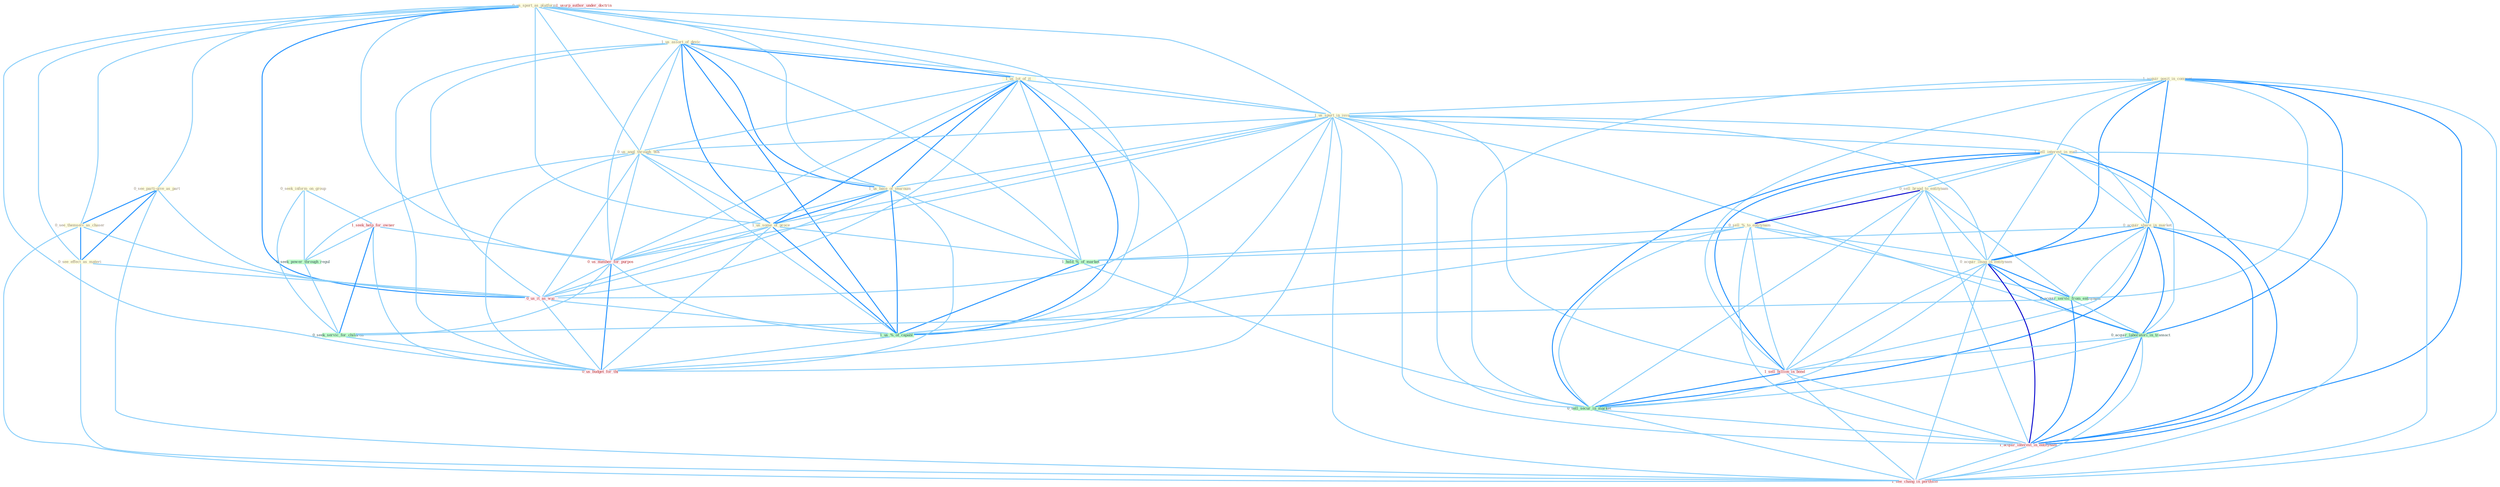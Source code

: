 Graph G{ 
    node
    [shape=polygon,style=filled,width=.5,height=.06,color="#BDFCC9",fixedsize=true,fontsize=4,
    fontcolor="#2f4f4f"];
    {node
    [color="#ffffe0", fontcolor="#8b7d6b"] "0_us_sport_as_platform " "0_see_parti-give_as_part " "1_us_assort_of_devic " "1_us_lot_of_it " "0_see_themselv_as_chaser " "0_see_effect_as_materi " "1_acquir_posit_in_compani " "0_seek_inform_on_group " "1_us_spurt_in_issu " "0_us_angl_through_'80s " "1_us_base_of_yearnum " "1_sell_interest_in_mall " "0_acquir_share_in_market " "0_sell_brand_to_entitynam " "1_us_some_of_proce " "0_sell_%_to_entitynam " "0_acquir_imag_in_entitynam "}
{node [color="#fff0f5", fontcolor="#b22222"] "1_seek_help_for_owner " "0_us_number_for_purpos " "1_sell_billion_in_bond " "0_us_it_as_wai " "1_usurp_author_under_doctrin " "1_acquir_interest_in_entitynam " "1_see_chang_in_portfolio " "0_us_budget_for_thi "}
edge [color="#B0E2FF"];

	"0_us_sport_as_platform " -- "0_see_parti-give_as_part " [w="1", color="#87cefa" ];
	"0_us_sport_as_platform " -- "1_us_assort_of_devic " [w="1", color="#87cefa" ];
	"0_us_sport_as_platform " -- "1_us_lot_of_it " [w="1", color="#87cefa" ];
	"0_us_sport_as_platform " -- "0_see_themselv_as_chaser " [w="1", color="#87cefa" ];
	"0_us_sport_as_platform " -- "0_see_effect_as_materi " [w="1", color="#87cefa" ];
	"0_us_sport_as_platform " -- "1_us_spurt_in_issu " [w="1", color="#87cefa" ];
	"0_us_sport_as_platform " -- "0_us_angl_through_'80s " [w="1", color="#87cefa" ];
	"0_us_sport_as_platform " -- "1_us_base_of_yearnum " [w="1", color="#87cefa" ];
	"0_us_sport_as_platform " -- "1_us_some_of_proce " [w="1", color="#87cefa" ];
	"0_us_sport_as_platform " -- "0_us_number_for_purpos " [w="1", color="#87cefa" ];
	"0_us_sport_as_platform " -- "0_us_it_as_wai " [w="2", color="#1e90ff" , len=0.8];
	"0_us_sport_as_platform " -- "1_us_%_of_capabl " [w="1", color="#87cefa" ];
	"0_us_sport_as_platform " -- "0_us_budget_for_thi " [w="1", color="#87cefa" ];
	"0_see_parti-give_as_part " -- "0_see_themselv_as_chaser " [w="2", color="#1e90ff" , len=0.8];
	"0_see_parti-give_as_part " -- "0_see_effect_as_materi " [w="2", color="#1e90ff" , len=0.8];
	"0_see_parti-give_as_part " -- "0_us_it_as_wai " [w="1", color="#87cefa" ];
	"0_see_parti-give_as_part " -- "1_see_chang_in_portfolio " [w="1", color="#87cefa" ];
	"1_us_assort_of_devic " -- "1_us_lot_of_it " [w="2", color="#1e90ff" , len=0.8];
	"1_us_assort_of_devic " -- "1_us_spurt_in_issu " [w="1", color="#87cefa" ];
	"1_us_assort_of_devic " -- "0_us_angl_through_'80s " [w="1", color="#87cefa" ];
	"1_us_assort_of_devic " -- "1_us_base_of_yearnum " [w="2", color="#1e90ff" , len=0.8];
	"1_us_assort_of_devic " -- "1_us_some_of_proce " [w="2", color="#1e90ff" , len=0.8];
	"1_us_assort_of_devic " -- "1_hold_%_of_market " [w="1", color="#87cefa" ];
	"1_us_assort_of_devic " -- "0_us_number_for_purpos " [w="1", color="#87cefa" ];
	"1_us_assort_of_devic " -- "0_us_it_as_wai " [w="1", color="#87cefa" ];
	"1_us_assort_of_devic " -- "1_us_%_of_capabl " [w="2", color="#1e90ff" , len=0.8];
	"1_us_assort_of_devic " -- "0_us_budget_for_thi " [w="1", color="#87cefa" ];
	"1_us_lot_of_it " -- "1_us_spurt_in_issu " [w="1", color="#87cefa" ];
	"1_us_lot_of_it " -- "0_us_angl_through_'80s " [w="1", color="#87cefa" ];
	"1_us_lot_of_it " -- "1_us_base_of_yearnum " [w="2", color="#1e90ff" , len=0.8];
	"1_us_lot_of_it " -- "1_us_some_of_proce " [w="2", color="#1e90ff" , len=0.8];
	"1_us_lot_of_it " -- "1_hold_%_of_market " [w="1", color="#87cefa" ];
	"1_us_lot_of_it " -- "0_us_number_for_purpos " [w="1", color="#87cefa" ];
	"1_us_lot_of_it " -- "0_us_it_as_wai " [w="1", color="#87cefa" ];
	"1_us_lot_of_it " -- "1_us_%_of_capabl " [w="2", color="#1e90ff" , len=0.8];
	"1_us_lot_of_it " -- "0_us_budget_for_thi " [w="1", color="#87cefa" ];
	"0_see_themselv_as_chaser " -- "0_see_effect_as_materi " [w="2", color="#1e90ff" , len=0.8];
	"0_see_themselv_as_chaser " -- "0_us_it_as_wai " [w="1", color="#87cefa" ];
	"0_see_themselv_as_chaser " -- "1_see_chang_in_portfolio " [w="1", color="#87cefa" ];
	"0_see_effect_as_materi " -- "0_us_it_as_wai " [w="1", color="#87cefa" ];
	"0_see_effect_as_materi " -- "1_see_chang_in_portfolio " [w="1", color="#87cefa" ];
	"1_acquir_posit_in_compani " -- "1_us_spurt_in_issu " [w="1", color="#87cefa" ];
	"1_acquir_posit_in_compani " -- "1_sell_interest_in_mall " [w="1", color="#87cefa" ];
	"1_acquir_posit_in_compani " -- "0_acquir_share_in_market " [w="2", color="#1e90ff" , len=0.8];
	"1_acquir_posit_in_compani " -- "0_acquir_imag_in_entitynam " [w="2", color="#1e90ff" , len=0.8];
	"1_acquir_posit_in_compani " -- "0_acquir_servic_from_entitynam " [w="1", color="#87cefa" ];
	"1_acquir_posit_in_compani " -- "0_acquir_laboratori_in_transact " [w="2", color="#1e90ff" , len=0.8];
	"1_acquir_posit_in_compani " -- "1_sell_billion_in_bond " [w="1", color="#87cefa" ];
	"1_acquir_posit_in_compani " -- "0_sell_secur_in_market " [w="1", color="#87cefa" ];
	"1_acquir_posit_in_compani " -- "1_acquir_interest_in_entitynam " [w="2", color="#1e90ff" , len=0.8];
	"1_acquir_posit_in_compani " -- "1_see_chang_in_portfolio " [w="1", color="#87cefa" ];
	"0_seek_inform_on_group " -- "1_seek_help_for_owner " [w="1", color="#87cefa" ];
	"0_seek_inform_on_group " -- "0_seek_power_through_regul " [w="1", color="#87cefa" ];
	"0_seek_inform_on_group " -- "0_seek_servic_for_children " [w="1", color="#87cefa" ];
	"1_us_spurt_in_issu " -- "0_us_angl_through_'80s " [w="1", color="#87cefa" ];
	"1_us_spurt_in_issu " -- "1_us_base_of_yearnum " [w="1", color="#87cefa" ];
	"1_us_spurt_in_issu " -- "1_sell_interest_in_mall " [w="1", color="#87cefa" ];
	"1_us_spurt_in_issu " -- "0_acquir_share_in_market " [w="1", color="#87cefa" ];
	"1_us_spurt_in_issu " -- "1_us_some_of_proce " [w="1", color="#87cefa" ];
	"1_us_spurt_in_issu " -- "0_acquir_imag_in_entitynam " [w="1", color="#87cefa" ];
	"1_us_spurt_in_issu " -- "0_us_number_for_purpos " [w="1", color="#87cefa" ];
	"1_us_spurt_in_issu " -- "0_acquir_laboratori_in_transact " [w="1", color="#87cefa" ];
	"1_us_spurt_in_issu " -- "1_sell_billion_in_bond " [w="1", color="#87cefa" ];
	"1_us_spurt_in_issu " -- "0_us_it_as_wai " [w="1", color="#87cefa" ];
	"1_us_spurt_in_issu " -- "1_us_%_of_capabl " [w="1", color="#87cefa" ];
	"1_us_spurt_in_issu " -- "0_sell_secur_in_market " [w="1", color="#87cefa" ];
	"1_us_spurt_in_issu " -- "1_acquir_interest_in_entitynam " [w="1", color="#87cefa" ];
	"1_us_spurt_in_issu " -- "1_see_chang_in_portfolio " [w="1", color="#87cefa" ];
	"1_us_spurt_in_issu " -- "0_us_budget_for_thi " [w="1", color="#87cefa" ];
	"0_us_angl_through_'80s " -- "1_us_base_of_yearnum " [w="1", color="#87cefa" ];
	"0_us_angl_through_'80s " -- "1_us_some_of_proce " [w="1", color="#87cefa" ];
	"0_us_angl_through_'80s " -- "0_seek_power_through_regul " [w="1", color="#87cefa" ];
	"0_us_angl_through_'80s " -- "0_us_number_for_purpos " [w="1", color="#87cefa" ];
	"0_us_angl_through_'80s " -- "0_us_it_as_wai " [w="1", color="#87cefa" ];
	"0_us_angl_through_'80s " -- "1_us_%_of_capabl " [w="1", color="#87cefa" ];
	"0_us_angl_through_'80s " -- "0_us_budget_for_thi " [w="1", color="#87cefa" ];
	"1_us_base_of_yearnum " -- "1_us_some_of_proce " [w="2", color="#1e90ff" , len=0.8];
	"1_us_base_of_yearnum " -- "1_hold_%_of_market " [w="1", color="#87cefa" ];
	"1_us_base_of_yearnum " -- "0_us_number_for_purpos " [w="1", color="#87cefa" ];
	"1_us_base_of_yearnum " -- "0_us_it_as_wai " [w="1", color="#87cefa" ];
	"1_us_base_of_yearnum " -- "1_us_%_of_capabl " [w="2", color="#1e90ff" , len=0.8];
	"1_us_base_of_yearnum " -- "0_us_budget_for_thi " [w="1", color="#87cefa" ];
	"1_sell_interest_in_mall " -- "0_acquir_share_in_market " [w="1", color="#87cefa" ];
	"1_sell_interest_in_mall " -- "0_sell_brand_to_entitynam " [w="1", color="#87cefa" ];
	"1_sell_interest_in_mall " -- "0_sell_%_to_entitynam " [w="1", color="#87cefa" ];
	"1_sell_interest_in_mall " -- "0_acquir_imag_in_entitynam " [w="1", color="#87cefa" ];
	"1_sell_interest_in_mall " -- "0_acquir_laboratori_in_transact " [w="1", color="#87cefa" ];
	"1_sell_interest_in_mall " -- "1_sell_billion_in_bond " [w="2", color="#1e90ff" , len=0.8];
	"1_sell_interest_in_mall " -- "0_sell_secur_in_market " [w="2", color="#1e90ff" , len=0.8];
	"1_sell_interest_in_mall " -- "1_acquir_interest_in_entitynam " [w="2", color="#1e90ff" , len=0.8];
	"1_sell_interest_in_mall " -- "1_see_chang_in_portfolio " [w="1", color="#87cefa" ];
	"0_acquir_share_in_market " -- "0_acquir_imag_in_entitynam " [w="2", color="#1e90ff" , len=0.8];
	"0_acquir_share_in_market " -- "0_acquir_servic_from_entitynam " [w="1", color="#87cefa" ];
	"0_acquir_share_in_market " -- "1_hold_%_of_market " [w="1", color="#87cefa" ];
	"0_acquir_share_in_market " -- "0_acquir_laboratori_in_transact " [w="2", color="#1e90ff" , len=0.8];
	"0_acquir_share_in_market " -- "1_sell_billion_in_bond " [w="1", color="#87cefa" ];
	"0_acquir_share_in_market " -- "0_sell_secur_in_market " [w="2", color="#1e90ff" , len=0.8];
	"0_acquir_share_in_market " -- "1_acquir_interest_in_entitynam " [w="2", color="#1e90ff" , len=0.8];
	"0_acquir_share_in_market " -- "1_see_chang_in_portfolio " [w="1", color="#87cefa" ];
	"0_sell_brand_to_entitynam " -- "0_sell_%_to_entitynam " [w="3", color="#0000cd" , len=0.6];
	"0_sell_brand_to_entitynam " -- "0_acquir_imag_in_entitynam " [w="1", color="#87cefa" ];
	"0_sell_brand_to_entitynam " -- "0_acquir_servic_from_entitynam " [w="1", color="#87cefa" ];
	"0_sell_brand_to_entitynam " -- "1_sell_billion_in_bond " [w="1", color="#87cefa" ];
	"0_sell_brand_to_entitynam " -- "0_sell_secur_in_market " [w="1", color="#87cefa" ];
	"0_sell_brand_to_entitynam " -- "1_acquir_interest_in_entitynam " [w="1", color="#87cefa" ];
	"1_us_some_of_proce " -- "1_hold_%_of_market " [w="1", color="#87cefa" ];
	"1_us_some_of_proce " -- "0_us_number_for_purpos " [w="1", color="#87cefa" ];
	"1_us_some_of_proce " -- "0_us_it_as_wai " [w="1", color="#87cefa" ];
	"1_us_some_of_proce " -- "1_us_%_of_capabl " [w="2", color="#1e90ff" , len=0.8];
	"1_us_some_of_proce " -- "0_us_budget_for_thi " [w="1", color="#87cefa" ];
	"0_sell_%_to_entitynam " -- "0_acquir_imag_in_entitynam " [w="1", color="#87cefa" ];
	"0_sell_%_to_entitynam " -- "0_acquir_servic_from_entitynam " [w="1", color="#87cefa" ];
	"0_sell_%_to_entitynam " -- "1_hold_%_of_market " [w="1", color="#87cefa" ];
	"0_sell_%_to_entitynam " -- "1_sell_billion_in_bond " [w="1", color="#87cefa" ];
	"0_sell_%_to_entitynam " -- "1_us_%_of_capabl " [w="1", color="#87cefa" ];
	"0_sell_%_to_entitynam " -- "0_sell_secur_in_market " [w="1", color="#87cefa" ];
	"0_sell_%_to_entitynam " -- "1_acquir_interest_in_entitynam " [w="1", color="#87cefa" ];
	"0_acquir_imag_in_entitynam " -- "0_acquir_servic_from_entitynam " [w="2", color="#1e90ff" , len=0.8];
	"0_acquir_imag_in_entitynam " -- "0_acquir_laboratori_in_transact " [w="2", color="#1e90ff" , len=0.8];
	"0_acquir_imag_in_entitynam " -- "1_sell_billion_in_bond " [w="1", color="#87cefa" ];
	"0_acquir_imag_in_entitynam " -- "0_sell_secur_in_market " [w="1", color="#87cefa" ];
	"0_acquir_imag_in_entitynam " -- "1_acquir_interest_in_entitynam " [w="3", color="#0000cd" , len=0.6];
	"0_acquir_imag_in_entitynam " -- "1_see_chang_in_portfolio " [w="1", color="#87cefa" ];
	"1_seek_help_for_owner " -- "0_seek_power_through_regul " [w="1", color="#87cefa" ];
	"1_seek_help_for_owner " -- "0_us_number_for_purpos " [w="1", color="#87cefa" ];
	"1_seek_help_for_owner " -- "0_seek_servic_for_children " [w="2", color="#1e90ff" , len=0.8];
	"1_seek_help_for_owner " -- "0_us_budget_for_thi " [w="1", color="#87cefa" ];
	"0_acquir_servic_from_entitynam " -- "0_acquir_laboratori_in_transact " [w="1", color="#87cefa" ];
	"0_acquir_servic_from_entitynam " -- "1_acquir_interest_in_entitynam " [w="2", color="#1e90ff" , len=0.8];
	"0_acquir_servic_from_entitynam " -- "0_seek_servic_for_children " [w="1", color="#87cefa" ];
	"1_hold_%_of_market " -- "1_us_%_of_capabl " [w="2", color="#1e90ff" , len=0.8];
	"1_hold_%_of_market " -- "0_sell_secur_in_market " [w="1", color="#87cefa" ];
	"0_seek_power_through_regul " -- "0_seek_servic_for_children " [w="1", color="#87cefa" ];
	"0_us_number_for_purpos " -- "0_us_it_as_wai " [w="1", color="#87cefa" ];
	"0_us_number_for_purpos " -- "1_us_%_of_capabl " [w="1", color="#87cefa" ];
	"0_us_number_for_purpos " -- "0_seek_servic_for_children " [w="1", color="#87cefa" ];
	"0_us_number_for_purpos " -- "0_us_budget_for_thi " [w="2", color="#1e90ff" , len=0.8];
	"0_acquir_laboratori_in_transact " -- "1_sell_billion_in_bond " [w="1", color="#87cefa" ];
	"0_acquir_laboratori_in_transact " -- "0_sell_secur_in_market " [w="1", color="#87cefa" ];
	"0_acquir_laboratori_in_transact " -- "1_acquir_interest_in_entitynam " [w="2", color="#1e90ff" , len=0.8];
	"0_acquir_laboratori_in_transact " -- "1_see_chang_in_portfolio " [w="1", color="#87cefa" ];
	"1_sell_billion_in_bond " -- "0_sell_secur_in_market " [w="2", color="#1e90ff" , len=0.8];
	"1_sell_billion_in_bond " -- "1_acquir_interest_in_entitynam " [w="1", color="#87cefa" ];
	"1_sell_billion_in_bond " -- "1_see_chang_in_portfolio " [w="1", color="#87cefa" ];
	"0_us_it_as_wai " -- "1_us_%_of_capabl " [w="1", color="#87cefa" ];
	"0_us_it_as_wai " -- "0_us_budget_for_thi " [w="1", color="#87cefa" ];
	"1_us_%_of_capabl " -- "0_us_budget_for_thi " [w="1", color="#87cefa" ];
	"0_sell_secur_in_market " -- "1_acquir_interest_in_entitynam " [w="1", color="#87cefa" ];
	"0_sell_secur_in_market " -- "1_see_chang_in_portfolio " [w="1", color="#87cefa" ];
	"1_acquir_interest_in_entitynam " -- "1_see_chang_in_portfolio " [w="1", color="#87cefa" ];
	"0_seek_servic_for_children " -- "0_us_budget_for_thi " [w="1", color="#87cefa" ];
}